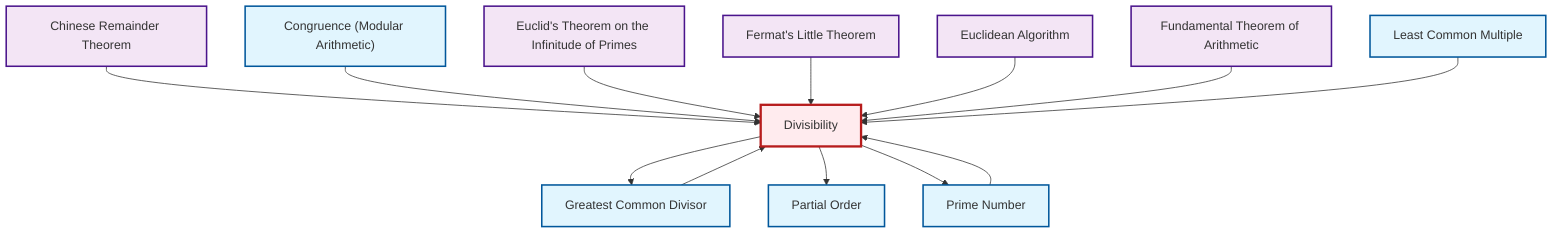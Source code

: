 graph TD
    classDef definition fill:#e1f5fe,stroke:#01579b,stroke-width:2px
    classDef theorem fill:#f3e5f5,stroke:#4a148c,stroke-width:2px
    classDef axiom fill:#fff3e0,stroke:#e65100,stroke-width:2px
    classDef example fill:#e8f5e9,stroke:#1b5e20,stroke-width:2px
    classDef current fill:#ffebee,stroke:#b71c1c,stroke-width:3px
    def-lcm["Least Common Multiple"]:::definition
    thm-fermat-little["Fermat's Little Theorem"]:::theorem
    def-gcd["Greatest Common Divisor"]:::definition
    thm-euclidean-algorithm["Euclidean Algorithm"]:::theorem
    def-congruence["Congruence (Modular Arithmetic)"]:::definition
    thm-euclid-infinitude-primes["Euclid's Theorem on the Infinitude of Primes"]:::theorem
    def-prime["Prime Number"]:::definition
    thm-fundamental-arithmetic["Fundamental Theorem of Arithmetic"]:::theorem
    def-partial-order["Partial Order"]:::definition
    def-divisibility["Divisibility"]:::definition
    thm-chinese-remainder["Chinese Remainder Theorem"]:::theorem
    def-divisibility --> def-gcd
    def-divisibility --> def-partial-order
    def-prime --> def-divisibility
    thm-chinese-remainder --> def-divisibility
    def-congruence --> def-divisibility
    def-divisibility --> def-prime
    thm-euclid-infinitude-primes --> def-divisibility
    thm-fermat-little --> def-divisibility
    thm-euclidean-algorithm --> def-divisibility
    thm-fundamental-arithmetic --> def-divisibility
    def-lcm --> def-divisibility
    def-gcd --> def-divisibility
    class def-divisibility current